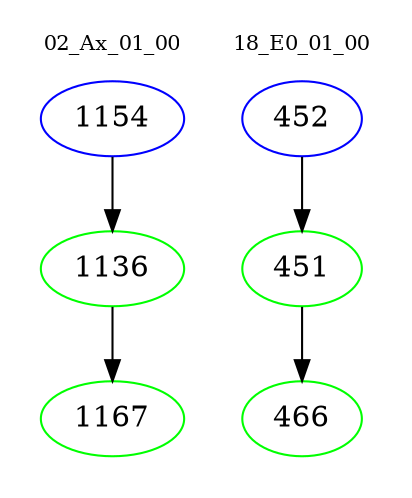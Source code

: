 digraph{
subgraph cluster_0 {
color = white
label = "02_Ax_01_00";
fontsize=10;
T0_1154 [label="1154", color="blue"]
T0_1154 -> T0_1136 [color="black"]
T0_1136 [label="1136", color="green"]
T0_1136 -> T0_1167 [color="black"]
T0_1167 [label="1167", color="green"]
}
subgraph cluster_1 {
color = white
label = "18_E0_01_00";
fontsize=10;
T1_452 [label="452", color="blue"]
T1_452 -> T1_451 [color="black"]
T1_451 [label="451", color="green"]
T1_451 -> T1_466 [color="black"]
T1_466 [label="466", color="green"]
}
}
